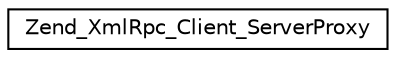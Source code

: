 digraph G
{
  edge [fontname="Helvetica",fontsize="10",labelfontname="Helvetica",labelfontsize="10"];
  node [fontname="Helvetica",fontsize="10",shape=record];
  rankdir="LR";
  Node1 [label="Zend_XmlRpc_Client_ServerProxy",height=0.2,width=0.4,color="black", fillcolor="white", style="filled",URL="$class_zend___xml_rpc___client___server_proxy.html"];
}

